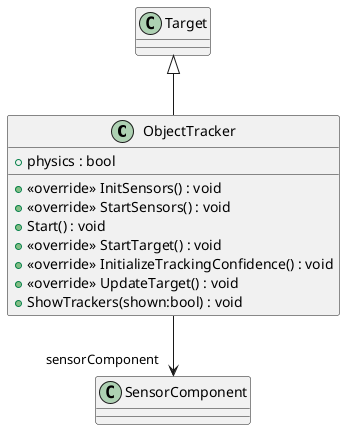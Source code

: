 @startuml
class ObjectTracker {
    + <<override>> InitSensors() : void
    + <<override>> StartSensors() : void
    + physics : bool
    + Start() : void
    + <<override>> StartTarget() : void
    + <<override>> InitializeTrackingConfidence() : void
    + <<override>> UpdateTarget() : void
    + ShowTrackers(shown:bool) : void
}
Target <|-- ObjectTracker
ObjectTracker --> "sensorComponent" SensorComponent
@enduml

